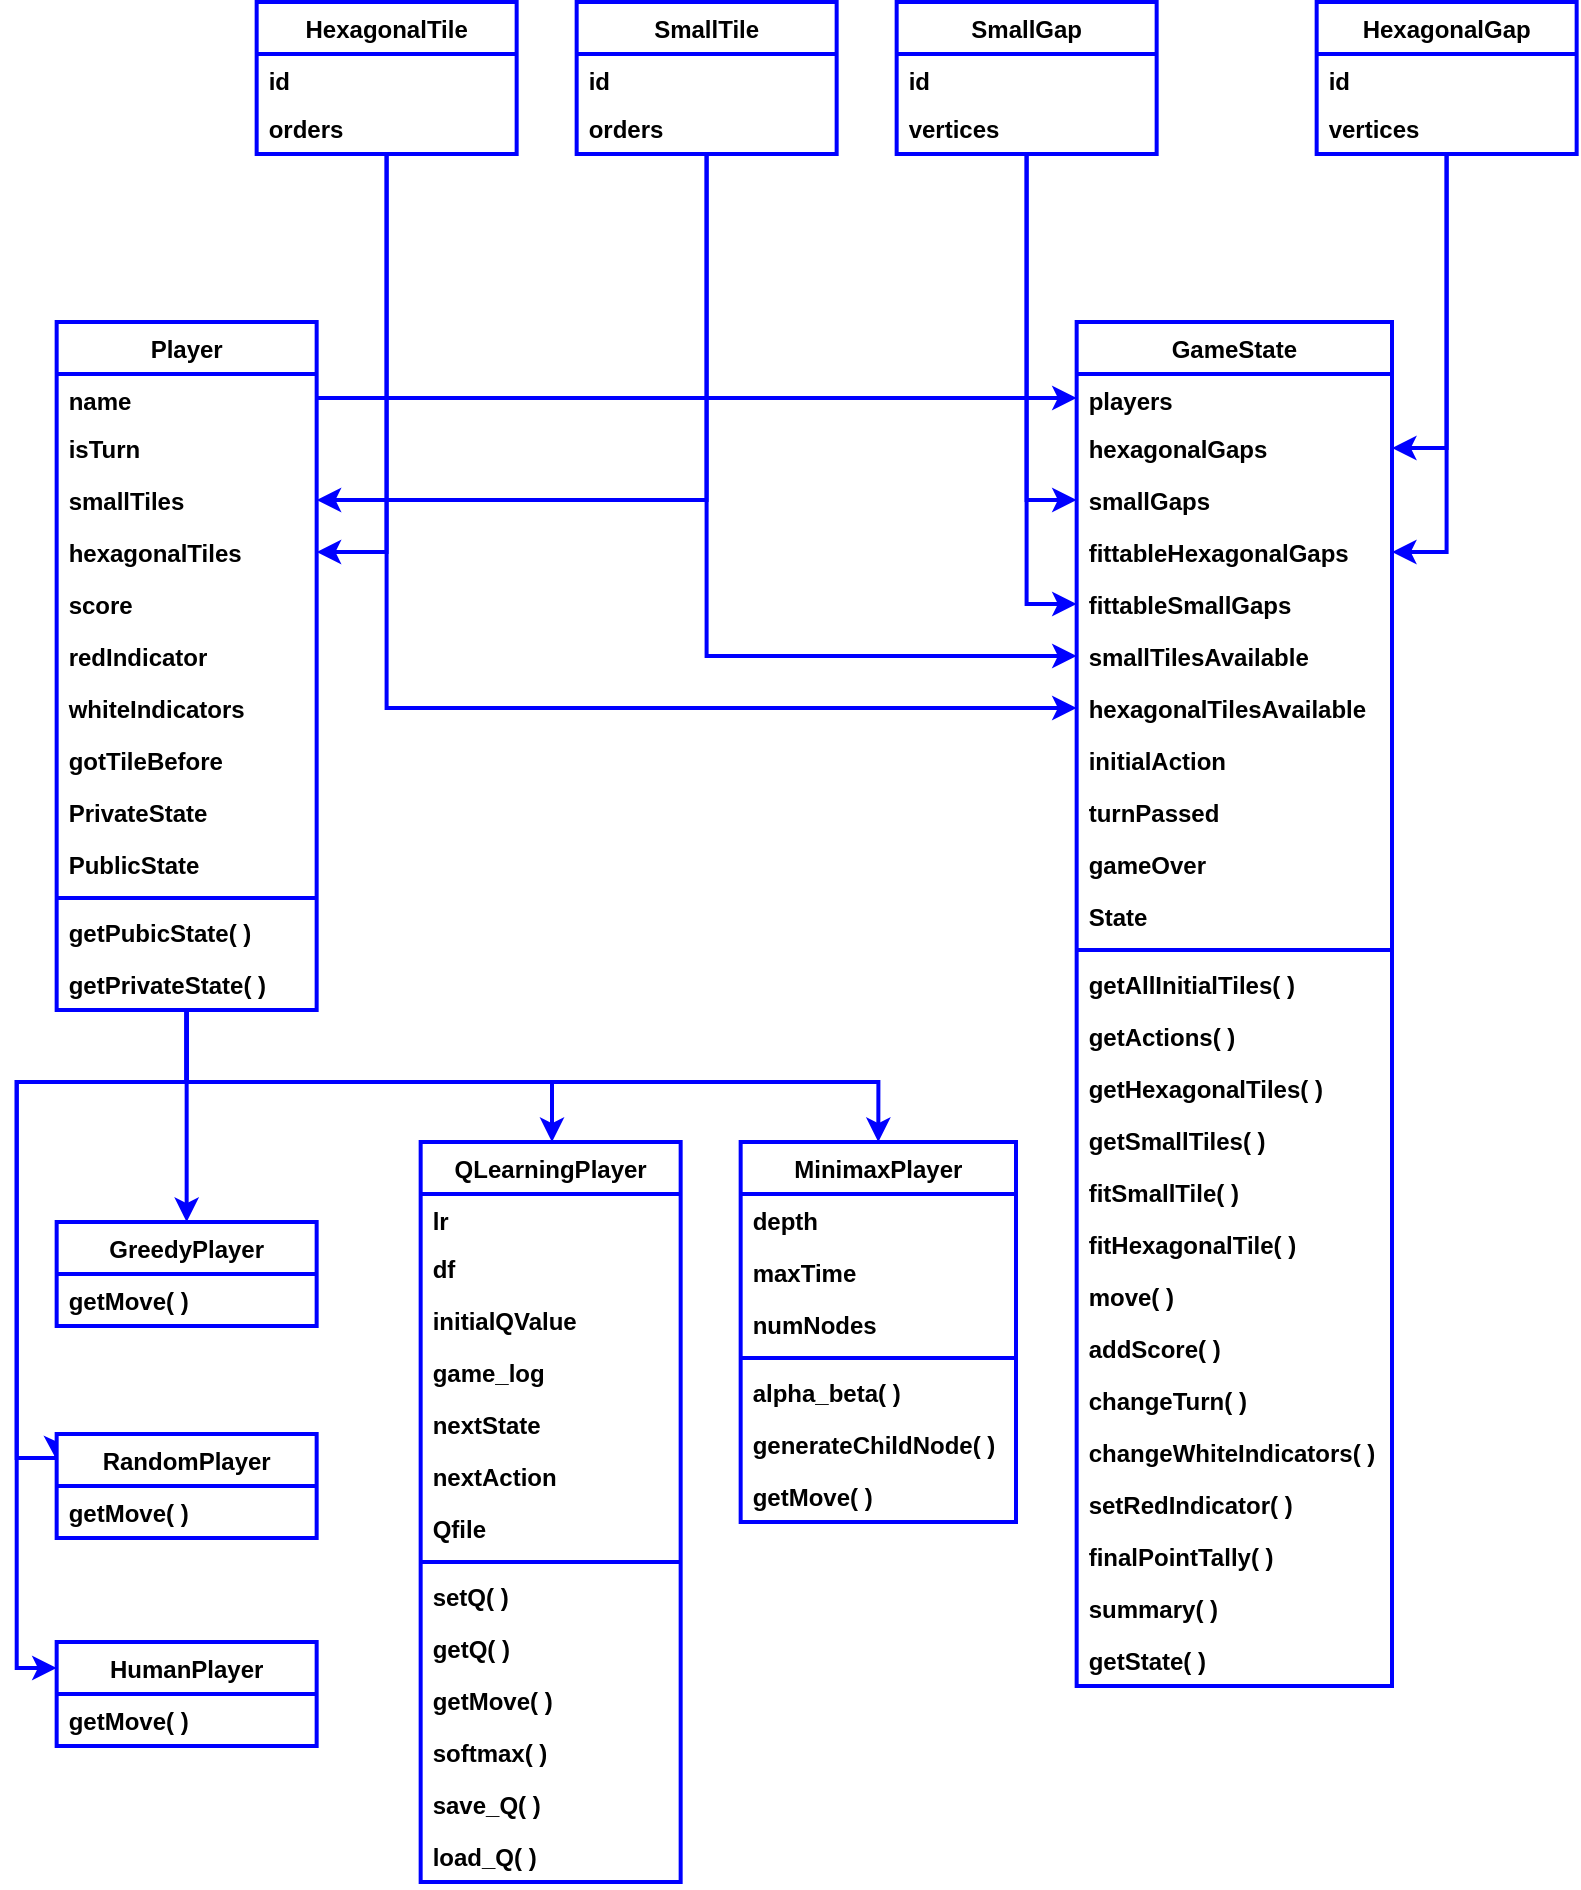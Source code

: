 <mxfile version="12.5.3" type="device"><diagram id="C5RBs43oDa-KdzZeNtuy" name="Page-1"><mxGraphModel dx="838" dy="480" grid="1" gridSize="10" guides="1" tooltips="1" connect="1" arrows="1" fold="1" page="1" pageScale="1" pageWidth="827" pageHeight="1169" math="0" shadow="0"><root><mxCell id="WIyWlLk6GJQsqaUBKTNV-0"/><mxCell id="WIyWlLk6GJQsqaUBKTNV-1" parent="WIyWlLk6GJQsqaUBKTNV-0"/><mxCell id="x1aR8nF2eBobRJkZeXB9-8" value="GameState" style="swimlane;fontStyle=1;align=center;verticalAlign=top;childLayout=stackLayout;horizontal=1;startSize=26;horizontalStack=0;resizeParent=1;resizeParentMax=0;resizeLast=0;collapsible=0;marginBottom=0;recursiveResize=1;strokeColor=#0000FF;strokeWidth=2;" parent="WIyWlLk6GJQsqaUBKTNV-1" vertex="1"><mxGeometry x="552.33" y="250" width="157.67" height="682" as="geometry"/></mxCell><mxCell id="x1aR8nF2eBobRJkZeXB9-11" value="players" style="text;strokeColor=none;fillColor=none;align=left;verticalAlign=top;spacingLeft=4;spacingRight=4;overflow=hidden;rotatable=0;points=[[0,0.5],[1,0.5]];portConstraint=eastwest;fontStyle=1" parent="x1aR8nF2eBobRJkZeXB9-8" vertex="1"><mxGeometry y="26" width="157.67" height="24" as="geometry"/></mxCell><mxCell id="x1aR8nF2eBobRJkZeXB9-13" value="hexagonalGaps" style="text;strokeColor=none;fillColor=none;align=left;verticalAlign=top;spacingLeft=4;spacingRight=4;overflow=hidden;rotatable=0;points=[[0,0.5],[1,0.5]];portConstraint=eastwest;fontStyle=1" parent="x1aR8nF2eBobRJkZeXB9-8" vertex="1"><mxGeometry y="50" width="157.67" height="26" as="geometry"/></mxCell><mxCell id="x1aR8nF2eBobRJkZeXB9-15" value="smallGaps" style="text;strokeColor=none;fillColor=none;align=left;verticalAlign=top;spacingLeft=4;spacingRight=4;overflow=hidden;rotatable=0;points=[[0,0.5],[1,0.5]];portConstraint=eastwest;fontStyle=1" parent="x1aR8nF2eBobRJkZeXB9-8" vertex="1"><mxGeometry y="76" width="157.67" height="26" as="geometry"/></mxCell><mxCell id="x1aR8nF2eBobRJkZeXB9-14" value="fittableHexagonalGaps" style="text;strokeColor=none;fillColor=none;align=left;verticalAlign=top;spacingLeft=4;spacingRight=4;overflow=hidden;rotatable=0;points=[[0,0.5],[1,0.5]];portConstraint=eastwest;imageAspect=1;fontStyle=1" parent="x1aR8nF2eBobRJkZeXB9-8" vertex="1"><mxGeometry y="102" width="157.67" height="26" as="geometry"/></mxCell><mxCell id="x1aR8nF2eBobRJkZeXB9-12" value="fittableSmallGaps" style="text;strokeColor=none;fillColor=none;align=left;verticalAlign=top;spacingLeft=4;spacingRight=4;overflow=hidden;rotatable=0;points=[[0,0.5],[1,0.5]];portConstraint=eastwest;fontStyle=1" parent="x1aR8nF2eBobRJkZeXB9-8" vertex="1"><mxGeometry y="128" width="157.67" height="26" as="geometry"/></mxCell><mxCell id="x1aR8nF2eBobRJkZeXB9-17" value="smallTilesAvailable" style="text;strokeColor=none;fillColor=none;align=left;verticalAlign=top;spacingLeft=4;spacingRight=4;overflow=hidden;rotatable=0;points=[[0,0.5],[1,0.5]];portConstraint=eastwest;fontStyle=1" parent="x1aR8nF2eBobRJkZeXB9-8" vertex="1"><mxGeometry y="154" width="157.67" height="26" as="geometry"/></mxCell><mxCell id="x1aR8nF2eBobRJkZeXB9-9" value="hexagonalTilesAvailable" style="text;strokeColor=none;fillColor=none;align=left;verticalAlign=top;spacingLeft=4;spacingRight=4;overflow=hidden;rotatable=0;points=[[0,0.5],[1,0.5]];portConstraint=eastwest;fontStyle=1" parent="x1aR8nF2eBobRJkZeXB9-8" vertex="1"><mxGeometry y="180" width="157.67" height="26" as="geometry"/></mxCell><mxCell id="x1aR8nF2eBobRJkZeXB9-16" value="initialAction" style="text;strokeColor=none;fillColor=none;align=left;verticalAlign=top;spacingLeft=4;spacingRight=4;overflow=hidden;rotatable=0;points=[[0,0.5],[1,0.5]];portConstraint=eastwest;fontStyle=1" parent="x1aR8nF2eBobRJkZeXB9-8" vertex="1"><mxGeometry y="206" width="157.67" height="26" as="geometry"/></mxCell><mxCell id="x1aR8nF2eBobRJkZeXB9-19" value="turnPassed" style="text;strokeColor=none;fillColor=none;align=left;verticalAlign=top;spacingLeft=4;spacingRight=4;overflow=hidden;rotatable=0;points=[[0,0.5],[1,0.5]];portConstraint=eastwest;fontStyle=1" parent="x1aR8nF2eBobRJkZeXB9-8" vertex="1"><mxGeometry y="232" width="157.67" height="26" as="geometry"/></mxCell><mxCell id="x1aR8nF2eBobRJkZeXB9-18" value="gameOver" style="text;strokeColor=none;fillColor=none;align=left;verticalAlign=top;spacingLeft=4;spacingRight=4;overflow=hidden;rotatable=0;points=[[0,0.5],[1,0.5]];portConstraint=eastwest;fontStyle=1" parent="x1aR8nF2eBobRJkZeXB9-8" vertex="1"><mxGeometry y="258" width="157.67" height="26" as="geometry"/></mxCell><mxCell id="x1aR8nF2eBobRJkZeXB9-60" value="State" style="text;strokeColor=none;fillColor=none;align=left;verticalAlign=top;spacingLeft=4;spacingRight=4;overflow=hidden;rotatable=0;points=[[0,0.5],[1,0.5]];portConstraint=eastwest;fontStyle=1" parent="x1aR8nF2eBobRJkZeXB9-8" vertex="1"><mxGeometry y="284" width="157.67" height="26" as="geometry"/></mxCell><mxCell id="x1aR8nF2eBobRJkZeXB9-10" value="" style="line;strokeWidth=2;fillColor=none;align=left;verticalAlign=middle;spacingTop=-1;spacingLeft=3;spacingRight=3;rotatable=0;labelPosition=right;points=[];portConstraint=eastwest;strokeColor=#0000FF;fontStyle=1" parent="x1aR8nF2eBobRJkZeXB9-8" vertex="1"><mxGeometry y="310" width="157.67" height="8" as="geometry"/></mxCell><mxCell id="x1aR8nF2eBobRJkZeXB9-20" value="getAllInitialTiles( )" style="text;strokeColor=none;fillColor=none;align=left;verticalAlign=top;spacingLeft=4;spacingRight=4;overflow=hidden;rotatable=0;points=[[0,0.5],[1,0.5]];portConstraint=eastwest;fontStyle=1" parent="x1aR8nF2eBobRJkZeXB9-8" vertex="1"><mxGeometry y="318" width="157.67" height="26" as="geometry"/></mxCell><mxCell id="x1aR8nF2eBobRJkZeXB9-21" value="getActions( )" style="text;strokeColor=none;fillColor=none;align=left;verticalAlign=top;spacingLeft=4;spacingRight=4;overflow=hidden;rotatable=0;points=[[0,0.5],[1,0.5]];portConstraint=eastwest;fontStyle=1" parent="x1aR8nF2eBobRJkZeXB9-8" vertex="1"><mxGeometry y="344" width="157.67" height="26" as="geometry"/></mxCell><mxCell id="x1aR8nF2eBobRJkZeXB9-61" value="getHexagonalTiles( )" style="text;strokeColor=none;fillColor=none;align=left;verticalAlign=top;spacingLeft=4;spacingRight=4;overflow=hidden;rotatable=0;points=[[0,0.5],[1,0.5]];portConstraint=eastwest;fontStyle=1" parent="x1aR8nF2eBobRJkZeXB9-8" vertex="1"><mxGeometry y="370" width="157.67" height="26" as="geometry"/></mxCell><mxCell id="x1aR8nF2eBobRJkZeXB9-62" value="getSmallTiles( )" style="text;strokeColor=none;fillColor=none;align=left;verticalAlign=top;spacingLeft=4;spacingRight=4;overflow=hidden;rotatable=0;points=[[0,0.5],[1,0.5]];portConstraint=eastwest;fontStyle=1" parent="x1aR8nF2eBobRJkZeXB9-8" vertex="1"><mxGeometry y="396" width="157.67" height="26" as="geometry"/></mxCell><mxCell id="x1aR8nF2eBobRJkZeXB9-63" value="fitSmallTile( )" style="text;strokeColor=none;fillColor=none;align=left;verticalAlign=top;spacingLeft=4;spacingRight=4;overflow=hidden;rotatable=0;points=[[0,0.5],[1,0.5]];portConstraint=eastwest;fontStyle=1" parent="x1aR8nF2eBobRJkZeXB9-8" vertex="1"><mxGeometry y="422" width="157.67" height="26" as="geometry"/></mxCell><mxCell id="x1aR8nF2eBobRJkZeXB9-64" value="fitHexagonalTile( )" style="text;strokeColor=none;fillColor=none;align=left;verticalAlign=top;spacingLeft=4;spacingRight=4;overflow=hidden;rotatable=0;points=[[0,0.5],[1,0.5]];portConstraint=eastwest;fontStyle=1" parent="x1aR8nF2eBobRJkZeXB9-8" vertex="1"><mxGeometry y="448" width="157.67" height="26" as="geometry"/></mxCell><mxCell id="x1aR8nF2eBobRJkZeXB9-65" value="move( )" style="text;strokeColor=none;fillColor=none;align=left;verticalAlign=top;spacingLeft=4;spacingRight=4;overflow=hidden;rotatable=0;points=[[0,0.5],[1,0.5]];portConstraint=eastwest;fontStyle=1" parent="x1aR8nF2eBobRJkZeXB9-8" vertex="1"><mxGeometry y="474" width="157.67" height="26" as="geometry"/></mxCell><mxCell id="x1aR8nF2eBobRJkZeXB9-66" value="addScore( )" style="text;strokeColor=none;fillColor=none;align=left;verticalAlign=top;spacingLeft=4;spacingRight=4;overflow=hidden;rotatable=0;points=[[0,0.5],[1,0.5]];portConstraint=eastwest;fontStyle=1" parent="x1aR8nF2eBobRJkZeXB9-8" vertex="1"><mxGeometry y="500" width="157.67" height="26" as="geometry"/></mxCell><mxCell id="x1aR8nF2eBobRJkZeXB9-70" value="changeTurn( )" style="text;strokeColor=none;fillColor=none;align=left;verticalAlign=top;spacingLeft=4;spacingRight=4;overflow=hidden;rotatable=0;points=[[0,0.5],[1,0.5]];portConstraint=eastwest;fontStyle=1" parent="x1aR8nF2eBobRJkZeXB9-8" vertex="1"><mxGeometry y="526" width="157.67" height="26" as="geometry"/></mxCell><mxCell id="x1aR8nF2eBobRJkZeXB9-67" value="changeWhiteIndicators( )" style="text;strokeColor=none;fillColor=none;align=left;verticalAlign=top;spacingLeft=4;spacingRight=4;overflow=hidden;rotatable=0;points=[[0,0.5],[1,0.5]];portConstraint=eastwest;fontStyle=1" parent="x1aR8nF2eBobRJkZeXB9-8" vertex="1"><mxGeometry y="552" width="157.67" height="26" as="geometry"/></mxCell><mxCell id="x1aR8nF2eBobRJkZeXB9-68" value="setRedIndicator( )" style="text;strokeColor=none;fillColor=none;align=left;verticalAlign=top;spacingLeft=4;spacingRight=4;overflow=hidden;rotatable=0;points=[[0,0.5],[1,0.5]];portConstraint=eastwest;fontStyle=1" parent="x1aR8nF2eBobRJkZeXB9-8" vertex="1"><mxGeometry y="578" width="157.67" height="26" as="geometry"/></mxCell><mxCell id="x1aR8nF2eBobRJkZeXB9-69" value="finalPointTally( )" style="text;strokeColor=none;fillColor=none;align=left;verticalAlign=top;spacingLeft=4;spacingRight=4;overflow=hidden;rotatable=0;points=[[0,0.5],[1,0.5]];portConstraint=eastwest;fontStyle=1" parent="x1aR8nF2eBobRJkZeXB9-8" vertex="1"><mxGeometry y="604" width="157.67" height="26" as="geometry"/></mxCell><mxCell id="x1aR8nF2eBobRJkZeXB9-71" value="summary( )" style="text;strokeColor=none;fillColor=none;align=left;verticalAlign=top;spacingLeft=4;spacingRight=4;overflow=hidden;rotatable=0;points=[[0,0.5],[1,0.5]];portConstraint=eastwest;fontStyle=1" parent="x1aR8nF2eBobRJkZeXB9-8" vertex="1"><mxGeometry y="630" width="157.67" height="26" as="geometry"/></mxCell><mxCell id="x1aR8nF2eBobRJkZeXB9-72" value="getState( )" style="text;strokeColor=none;fillColor=none;align=left;verticalAlign=top;spacingLeft=4;spacingRight=4;overflow=hidden;rotatable=0;points=[[0,0.5],[1,0.5]];portConstraint=eastwest;fontStyle=1" parent="x1aR8nF2eBobRJkZeXB9-8" vertex="1"><mxGeometry y="656" width="157.67" height="26" as="geometry"/></mxCell><mxCell id="x1aR8nF2eBobRJkZeXB9-113" style="edgeStyle=orthogonalEdgeStyle;rounded=0;orthogonalLoop=1;jettySize=auto;html=1;entryX=0;entryY=0.5;entryDx=0;entryDy=0;strokeColor=#0000FF;strokeWidth=2;" parent="WIyWlLk6GJQsqaUBKTNV-1" source="x1aR8nF2eBobRJkZeXB9-22" target="x1aR8nF2eBobRJkZeXB9-9" edge="1"><mxGeometry relative="1" as="geometry"/></mxCell><mxCell id="x1aR8nF2eBobRJkZeXB9-139" style="edgeStyle=orthogonalEdgeStyle;rounded=0;orthogonalLoop=1;jettySize=auto;html=1;entryX=1;entryY=0.5;entryDx=0;entryDy=0;strokeColor=#0000FF;strokeWidth=2;" parent="WIyWlLk6GJQsqaUBKTNV-1" source="x1aR8nF2eBobRJkZeXB9-22" target="x1aR8nF2eBobRJkZeXB9-50" edge="1"><mxGeometry relative="1" as="geometry"/></mxCell><mxCell id="x1aR8nF2eBobRJkZeXB9-22" value="HexagonalTile" style="swimlane;fontStyle=1;align=center;verticalAlign=top;childLayout=stackLayout;horizontal=1;startSize=26;horizontalStack=0;resizeParent=1;resizeParentMax=0;resizeLast=0;collapsible=0;marginBottom=0;recursiveResize=1;swimlaneFillColor=none;strokeColor=#0000FF;strokeWidth=2;" parent="WIyWlLk6GJQsqaUBKTNV-1" vertex="1"><mxGeometry x="142.33" y="90" width="130" height="76" as="geometry"/></mxCell><mxCell id="x1aR8nF2eBobRJkZeXB9-23" value="id" style="text;strokeColor=none;fillColor=none;align=left;verticalAlign=top;spacingLeft=4;spacingRight=4;overflow=hidden;rotatable=0;points=[[0,0.5],[1,0.5]];portConstraint=eastwest;fontStyle=1" parent="x1aR8nF2eBobRJkZeXB9-22" vertex="1"><mxGeometry y="26" width="130" height="24" as="geometry"/></mxCell><mxCell id="x1aR8nF2eBobRJkZeXB9-24" value="orders" style="text;strokeColor=none;fillColor=none;align=left;verticalAlign=top;spacingLeft=4;spacingRight=4;overflow=hidden;rotatable=0;points=[[0,0.5],[1,0.5]];portConstraint=eastwest;fontStyle=1" parent="x1aR8nF2eBobRJkZeXB9-22" vertex="1"><mxGeometry y="50" width="130" height="26" as="geometry"/></mxCell><mxCell id="x1aR8nF2eBobRJkZeXB9-120" style="edgeStyle=orthogonalEdgeStyle;rounded=0;orthogonalLoop=1;jettySize=auto;html=1;strokeWidth=2;strokeColor=#0000FF;" parent="WIyWlLk6GJQsqaUBKTNV-1" source="x1aR8nF2eBobRJkZeXB9-37" target="x1aR8nF2eBobRJkZeXB9-14" edge="1"><mxGeometry relative="1" as="geometry"/></mxCell><mxCell id="x1aR8nF2eBobRJkZeXB9-138" style="edgeStyle=orthogonalEdgeStyle;rounded=0;orthogonalLoop=1;jettySize=auto;html=1;strokeWidth=2;strokeColor=#0000FF;" parent="WIyWlLk6GJQsqaUBKTNV-1" source="x1aR8nF2eBobRJkZeXB9-37" target="x1aR8nF2eBobRJkZeXB9-13" edge="1"><mxGeometry relative="1" as="geometry"/></mxCell><mxCell id="x1aR8nF2eBobRJkZeXB9-37" value="HexagonalGap" style="swimlane;fontStyle=1;align=center;verticalAlign=top;childLayout=stackLayout;horizontal=1;startSize=26;horizontalStack=0;resizeParent=1;resizeParentMax=0;resizeLast=0;collapsible=0;marginBottom=0;recursiveResize=1;strokeWidth=2;strokeColor=#0000FF;" parent="WIyWlLk6GJQsqaUBKTNV-1" vertex="1"><mxGeometry x="672.33" y="90" width="130" height="76" as="geometry"/></mxCell><mxCell id="x1aR8nF2eBobRJkZeXB9-38" value="id" style="text;strokeColor=none;fillColor=none;align=left;verticalAlign=top;spacingLeft=4;spacingRight=4;overflow=hidden;rotatable=0;points=[[0,0.5],[1,0.5]];portConstraint=eastwest;fontStyle=1" parent="x1aR8nF2eBobRJkZeXB9-37" vertex="1"><mxGeometry y="26" width="130" height="24" as="geometry"/></mxCell><mxCell id="x1aR8nF2eBobRJkZeXB9-39" value="vertices" style="text;strokeColor=none;fillColor=none;align=left;verticalAlign=top;spacingLeft=4;spacingRight=4;overflow=hidden;rotatable=0;points=[[0,0.5],[1,0.5]];portConstraint=eastwest;fontStyle=1" parent="x1aR8nF2eBobRJkZeXB9-37" vertex="1"><mxGeometry y="50" width="130" height="26" as="geometry"/></mxCell><mxCell id="x1aR8nF2eBobRJkZeXB9-129" style="edgeStyle=orthogonalEdgeStyle;rounded=0;orthogonalLoop=1;jettySize=auto;html=1;entryX=0;entryY=0.5;entryDx=0;entryDy=0;strokeWidth=2;strokeColor=#0000FF;" parent="WIyWlLk6GJQsqaUBKTNV-1" source="x1aR8nF2eBobRJkZeXB9-40" target="x1aR8nF2eBobRJkZeXB9-15" edge="1"><mxGeometry relative="1" as="geometry"/></mxCell><mxCell id="x1aR8nF2eBobRJkZeXB9-131" style="edgeStyle=orthogonalEdgeStyle;rounded=0;orthogonalLoop=1;jettySize=auto;html=1;entryX=0;entryY=0.5;entryDx=0;entryDy=0;strokeWidth=2;strokeColor=#0000FF;" parent="WIyWlLk6GJQsqaUBKTNV-1" source="x1aR8nF2eBobRJkZeXB9-40" target="x1aR8nF2eBobRJkZeXB9-12" edge="1"><mxGeometry relative="1" as="geometry"/></mxCell><mxCell id="x1aR8nF2eBobRJkZeXB9-40" value="SmallGap" style="swimlane;fontStyle=1;align=center;verticalAlign=top;childLayout=stackLayout;horizontal=1;startSize=26;horizontalStack=0;resizeParent=1;resizeParentMax=0;resizeLast=0;collapsible=0;marginBottom=0;recursiveResize=1;strokeColor=#0000FF;strokeWidth=2;" parent="WIyWlLk6GJQsqaUBKTNV-1" vertex="1"><mxGeometry x="462.33" y="90" width="130" height="76" as="geometry"/></mxCell><mxCell id="x1aR8nF2eBobRJkZeXB9-41" value="id" style="text;strokeColor=none;fillColor=none;align=left;verticalAlign=top;spacingLeft=4;spacingRight=4;overflow=hidden;rotatable=0;points=[[0,0.5],[1,0.5]];portConstraint=eastwest;spacing=2;fontStyle=1" parent="x1aR8nF2eBobRJkZeXB9-40" vertex="1"><mxGeometry y="26" width="130" height="24" as="geometry"/></mxCell><mxCell id="x1aR8nF2eBobRJkZeXB9-42" value="vertices" style="text;strokeColor=none;fillColor=none;align=left;verticalAlign=top;spacingLeft=4;spacingRight=4;overflow=hidden;rotatable=0;points=[[0,0.5],[1,0.5]];portConstraint=eastwest;spacing=2;fontStyle=1" parent="x1aR8nF2eBobRJkZeXB9-40" vertex="1"><mxGeometry y="50" width="130" height="26" as="geometry"/></mxCell><mxCell id="x1aR8nF2eBobRJkZeXB9-110" style="edgeStyle=orthogonalEdgeStyle;rounded=0;orthogonalLoop=1;jettySize=auto;html=1;entryX=1;entryY=0.5;entryDx=0;entryDy=0;strokeColor=#0000FF;strokeWidth=2;" parent="WIyWlLk6GJQsqaUBKTNV-1" source="x1aR8nF2eBobRJkZeXB9-43" target="x1aR8nF2eBobRJkZeXB9-49" edge="1"><mxGeometry relative="1" as="geometry"/></mxCell><mxCell id="x1aR8nF2eBobRJkZeXB9-135" style="edgeStyle=orthogonalEdgeStyle;rounded=0;orthogonalLoop=1;jettySize=auto;html=1;entryX=0;entryY=0.5;entryDx=0;entryDy=0;strokeColor=#0000FF;strokeWidth=2;" parent="WIyWlLk6GJQsqaUBKTNV-1" source="x1aR8nF2eBobRJkZeXB9-43" target="x1aR8nF2eBobRJkZeXB9-17" edge="1"><mxGeometry relative="1" as="geometry"/></mxCell><mxCell id="x1aR8nF2eBobRJkZeXB9-43" value="SmallTile" style="swimlane;fontStyle=1;align=center;verticalAlign=top;childLayout=stackLayout;horizontal=1;startSize=26;horizontalStack=0;resizeParent=1;resizeParentMax=0;resizeLast=0;collapsible=0;marginBottom=0;recursiveResize=1;strokeColor=#0000FF;strokeWidth=2;" parent="WIyWlLk6GJQsqaUBKTNV-1" vertex="1"><mxGeometry x="302.33" y="90" width="130" height="76" as="geometry"/></mxCell><mxCell id="x1aR8nF2eBobRJkZeXB9-44" value="id" style="text;strokeColor=none;fillColor=none;align=left;verticalAlign=top;spacingLeft=4;spacingRight=4;overflow=hidden;rotatable=0;points=[[0,0.5],[1,0.5]];portConstraint=eastwest;fontStyle=1" parent="x1aR8nF2eBobRJkZeXB9-43" vertex="1"><mxGeometry y="26" width="130" height="24" as="geometry"/></mxCell><mxCell id="x1aR8nF2eBobRJkZeXB9-45" value="orders" style="text;strokeColor=none;fillColor=none;align=left;verticalAlign=top;spacingLeft=4;spacingRight=4;overflow=hidden;rotatable=0;points=[[0,0.5],[1,0.5]];portConstraint=eastwest;fontStyle=1" parent="x1aR8nF2eBobRJkZeXB9-43" vertex="1"><mxGeometry y="50" width="130" height="26" as="geometry"/></mxCell><mxCell id="x1aR8nF2eBobRJkZeXB9-140" style="edgeStyle=orthogonalEdgeStyle;rounded=0;orthogonalLoop=1;jettySize=auto;html=1;entryX=0.5;entryY=0;entryDx=0;entryDy=0;strokeColor=#0000FF;strokeWidth=2;" parent="WIyWlLk6GJQsqaUBKTNV-1" source="x1aR8nF2eBobRJkZeXB9-46" target="x1aR8nF2eBobRJkZeXB9-76" edge="1"><mxGeometry relative="1" as="geometry"/></mxCell><mxCell id="x1aR8nF2eBobRJkZeXB9-141" style="edgeStyle=orthogonalEdgeStyle;rounded=0;orthogonalLoop=1;jettySize=auto;html=1;strokeColor=#0000FF;strokeWidth=2;" parent="WIyWlLk6GJQsqaUBKTNV-1" source="x1aR8nF2eBobRJkZeXB9-46" target="x1aR8nF2eBobRJkZeXB9-78" edge="1"><mxGeometry relative="1" as="geometry"><Array as="points"><mxPoint x="107" y="630"/><mxPoint x="290" y="630"/></Array></mxGeometry></mxCell><mxCell id="x1aR8nF2eBobRJkZeXB9-142" style="edgeStyle=orthogonalEdgeStyle;rounded=0;orthogonalLoop=1;jettySize=auto;html=1;entryX=0.5;entryY=0;entryDx=0;entryDy=0;strokeColor=#0000FF;strokeWidth=2;" parent="WIyWlLk6GJQsqaUBKTNV-1" source="x1aR8nF2eBobRJkZeXB9-46" target="x1aR8nF2eBobRJkZeXB9-95" edge="1"><mxGeometry relative="1" as="geometry"><Array as="points"><mxPoint x="107" y="630"/><mxPoint x="453" y="630"/></Array></mxGeometry></mxCell><mxCell id="x1aR8nF2eBobRJkZeXB9-146" style="edgeStyle=orthogonalEdgeStyle;rounded=0;orthogonalLoop=1;jettySize=auto;html=1;entryX=0;entryY=0.25;entryDx=0;entryDy=0;strokeColor=#0000FF;strokeWidth=2;" parent="WIyWlLk6GJQsqaUBKTNV-1" source="x1aR8nF2eBobRJkZeXB9-46" target="x1aR8nF2eBobRJkZeXB9-93" edge="1"><mxGeometry relative="1" as="geometry"><Array as="points"><mxPoint x="107.33" y="630"/><mxPoint x="22.33" y="630"/><mxPoint x="22.33" y="923"/></Array></mxGeometry></mxCell><mxCell id="x1aR8nF2eBobRJkZeXB9-147" style="edgeStyle=orthogonalEdgeStyle;rounded=0;orthogonalLoop=1;jettySize=auto;html=1;entryX=0;entryY=0.25;entryDx=0;entryDy=0;strokeColor=#0000FF;strokeWidth=2;" parent="WIyWlLk6GJQsqaUBKTNV-1" source="x1aR8nF2eBobRJkZeXB9-46" target="x1aR8nF2eBobRJkZeXB9-73" edge="1"><mxGeometry relative="1" as="geometry"><Array as="points"><mxPoint x="107.33" y="630"/><mxPoint x="22.33" y="630"/><mxPoint x="22.33" y="818"/></Array></mxGeometry></mxCell><mxCell id="x1aR8nF2eBobRJkZeXB9-46" value="Player" style="swimlane;fontStyle=1;align=center;verticalAlign=top;childLayout=stackLayout;horizontal=1;startSize=26;horizontalStack=0;resizeParent=1;resizeParentMax=0;resizeLast=0;collapsible=0;marginBottom=0;recursiveResize=1;strokeColor=#0000FF;strokeWidth=2;" parent="WIyWlLk6GJQsqaUBKTNV-1" vertex="1"><mxGeometry x="42.33" y="250" width="130" height="344" as="geometry"/></mxCell><mxCell id="x1aR8nF2eBobRJkZeXB9-47" value="name" style="text;strokeColor=none;fillColor=none;align=left;verticalAlign=top;spacingLeft=4;spacingRight=4;overflow=hidden;rotatable=0;points=[[0,0.5],[1,0.5]];portConstraint=eastwest;fontStyle=1" parent="x1aR8nF2eBobRJkZeXB9-46" vertex="1"><mxGeometry y="26" width="130" height="24" as="geometry"/></mxCell><mxCell id="x1aR8nF2eBobRJkZeXB9-48" value="isTurn" style="text;strokeColor=none;fillColor=none;align=left;verticalAlign=top;spacingLeft=4;spacingRight=4;overflow=hidden;rotatable=0;points=[[0,0.5],[1,0.5]];portConstraint=eastwest;fontStyle=1" parent="x1aR8nF2eBobRJkZeXB9-46" vertex="1"><mxGeometry y="50" width="130" height="26" as="geometry"/></mxCell><mxCell id="x1aR8nF2eBobRJkZeXB9-49" value="smallTiles" style="text;strokeColor=none;fillColor=none;align=left;verticalAlign=top;spacingLeft=4;spacingRight=4;overflow=hidden;rotatable=0;points=[[0,0.5],[1,0.5]];portConstraint=eastwest;fontStyle=1" parent="x1aR8nF2eBobRJkZeXB9-46" vertex="1"><mxGeometry y="76" width="130" height="26" as="geometry"/></mxCell><mxCell id="x1aR8nF2eBobRJkZeXB9-50" value="hexagonalTiles" style="text;strokeColor=none;fillColor=none;align=left;verticalAlign=top;spacingLeft=4;spacingRight=4;overflow=hidden;rotatable=0;points=[[0,0.5],[1,0.5]];portConstraint=eastwest;imageAspect=1;fontStyle=1" parent="x1aR8nF2eBobRJkZeXB9-46" vertex="1"><mxGeometry y="102" width="130" height="26" as="geometry"/></mxCell><mxCell id="x1aR8nF2eBobRJkZeXB9-51" value="score" style="text;strokeColor=none;fillColor=none;align=left;verticalAlign=top;spacingLeft=4;spacingRight=4;overflow=hidden;rotatable=0;points=[[0,0.5],[1,0.5]];portConstraint=eastwest;fontStyle=1" parent="x1aR8nF2eBobRJkZeXB9-46" vertex="1"><mxGeometry y="128" width="130" height="26" as="geometry"/></mxCell><mxCell id="x1aR8nF2eBobRJkZeXB9-52" value="redIndicator" style="text;strokeColor=none;fillColor=none;align=left;verticalAlign=top;spacingLeft=4;spacingRight=4;overflow=hidden;rotatable=0;points=[[0,0.5],[1,0.5]];portConstraint=eastwest;fontStyle=1" parent="x1aR8nF2eBobRJkZeXB9-46" vertex="1"><mxGeometry y="154" width="130" height="26" as="geometry"/></mxCell><mxCell id="x1aR8nF2eBobRJkZeXB9-53" value="whiteIndicators" style="text;strokeColor=none;fillColor=none;align=left;verticalAlign=top;spacingLeft=4;spacingRight=4;overflow=hidden;rotatable=0;points=[[0,0.5],[1,0.5]];portConstraint=eastwest;fontStyle=1" parent="x1aR8nF2eBobRJkZeXB9-46" vertex="1"><mxGeometry y="180" width="130" height="26" as="geometry"/></mxCell><mxCell id="x1aR8nF2eBobRJkZeXB9-54" value="gotTileBefore" style="text;strokeColor=none;fillColor=none;align=left;verticalAlign=top;spacingLeft=4;spacingRight=4;overflow=hidden;rotatable=0;points=[[0,0.5],[1,0.5]];portConstraint=eastwest;fontStyle=1" parent="x1aR8nF2eBobRJkZeXB9-46" vertex="1"><mxGeometry y="206" width="130" height="26" as="geometry"/></mxCell><mxCell id="x1aR8nF2eBobRJkZeXB9-55" value="PrivateState" style="text;strokeColor=none;fillColor=none;align=left;verticalAlign=top;spacingLeft=4;spacingRight=4;overflow=hidden;rotatable=0;points=[[0,0.5],[1,0.5]];portConstraint=eastwest;fontStyle=1" parent="x1aR8nF2eBobRJkZeXB9-46" vertex="1"><mxGeometry y="232" width="130" height="26" as="geometry"/></mxCell><mxCell id="x1aR8nF2eBobRJkZeXB9-56" value="PublicState" style="text;strokeColor=none;fillColor=none;align=left;verticalAlign=top;spacingLeft=4;spacingRight=4;overflow=hidden;rotatable=0;points=[[0,0.5],[1,0.5]];portConstraint=eastwest;fontStyle=1" parent="x1aR8nF2eBobRJkZeXB9-46" vertex="1"><mxGeometry y="258" width="130" height="26" as="geometry"/></mxCell><mxCell id="x1aR8nF2eBobRJkZeXB9-57" value="" style="line;strokeWidth=2;fillColor=none;align=left;verticalAlign=middle;spacingTop=-1;spacingLeft=3;spacingRight=3;rotatable=0;labelPosition=right;points=[];portConstraint=eastwest;strokeColor=#0000FF;fontStyle=1" parent="x1aR8nF2eBobRJkZeXB9-46" vertex="1"><mxGeometry y="284" width="130" height="8" as="geometry"/></mxCell><mxCell id="x1aR8nF2eBobRJkZeXB9-58" value="getPubicState( )" style="text;strokeColor=none;fillColor=none;align=left;verticalAlign=top;spacingLeft=4;spacingRight=4;overflow=hidden;rotatable=0;points=[[0,0.5],[1,0.5]];portConstraint=eastwest;fontStyle=1" parent="x1aR8nF2eBobRJkZeXB9-46" vertex="1"><mxGeometry y="292" width="130" height="26" as="geometry"/></mxCell><mxCell id="x1aR8nF2eBobRJkZeXB9-59" value="getPrivateState( )" style="text;strokeColor=none;fillColor=none;align=left;verticalAlign=top;spacingLeft=4;spacingRight=4;overflow=hidden;rotatable=0;points=[[0,0.5],[1,0.5]];portConstraint=eastwest;fontStyle=1" parent="x1aR8nF2eBobRJkZeXB9-46" vertex="1"><mxGeometry y="318" width="130" height="26" as="geometry"/></mxCell><mxCell id="x1aR8nF2eBobRJkZeXB9-73" value="RandomPlayer" style="swimlane;fontStyle=1;align=center;verticalAlign=top;childLayout=stackLayout;horizontal=1;startSize=26;horizontalStack=0;resizeParent=1;resizeParentMax=0;resizeLast=0;collapsible=0;marginBottom=0;recursiveResize=1;strokeColor=#0000FF;strokeWidth=2;" parent="WIyWlLk6GJQsqaUBKTNV-1" vertex="1"><mxGeometry x="42.33" y="806" width="130" height="52" as="geometry"/></mxCell><mxCell id="x1aR8nF2eBobRJkZeXB9-75" value="getMove( )" style="text;strokeColor=none;fillColor=none;align=left;verticalAlign=top;spacingLeft=4;spacingRight=4;overflow=hidden;rotatable=0;points=[[0,0.5],[1,0.5]];portConstraint=eastwest;fontStyle=1" parent="x1aR8nF2eBobRJkZeXB9-73" vertex="1"><mxGeometry y="26" width="130" height="26" as="geometry"/></mxCell><mxCell id="x1aR8nF2eBobRJkZeXB9-76" value="GreedyPlayer" style="swimlane;fontStyle=1;align=center;verticalAlign=top;childLayout=stackLayout;horizontal=1;startSize=26;horizontalStack=0;resizeParent=1;resizeParentMax=0;resizeLast=0;collapsible=0;marginBottom=0;recursiveResize=1;strokeColor=#0000FF;strokeWidth=2;" parent="WIyWlLk6GJQsqaUBKTNV-1" vertex="1"><mxGeometry x="42.33" y="700" width="130" height="52" as="geometry"/></mxCell><mxCell id="x1aR8nF2eBobRJkZeXB9-77" value="getMove( )" style="text;strokeColor=none;fillColor=none;align=left;verticalAlign=top;spacingLeft=4;spacingRight=4;overflow=hidden;rotatable=0;points=[[0,0.5],[1,0.5]];portConstraint=eastwest;fontStyle=1" parent="x1aR8nF2eBobRJkZeXB9-76" vertex="1"><mxGeometry y="26" width="130" height="26" as="geometry"/></mxCell><mxCell id="x1aR8nF2eBobRJkZeXB9-78" value="QLearningPlayer" style="swimlane;fontStyle=1;align=center;verticalAlign=top;childLayout=stackLayout;horizontal=1;startSize=26;horizontalStack=0;resizeParent=1;resizeParentMax=0;resizeLast=0;collapsible=0;marginBottom=0;recursiveResize=1;strokeColor=#0000FF;strokeWidth=2;" parent="WIyWlLk6GJQsqaUBKTNV-1" vertex="1"><mxGeometry x="224.33" y="660" width="130" height="370" as="geometry"/></mxCell><mxCell id="x1aR8nF2eBobRJkZeXB9-79" value="lr" style="text;strokeColor=none;fillColor=none;align=left;verticalAlign=top;spacingLeft=4;spacingRight=4;overflow=hidden;rotatable=0;points=[[0,0.5],[1,0.5]];portConstraint=eastwest;fontStyle=1" parent="x1aR8nF2eBobRJkZeXB9-78" vertex="1"><mxGeometry y="26" width="130" height="24" as="geometry"/></mxCell><mxCell id="x1aR8nF2eBobRJkZeXB9-80" value="df" style="text;strokeColor=none;fillColor=none;align=left;verticalAlign=top;spacingLeft=4;spacingRight=4;overflow=hidden;rotatable=0;points=[[0,0.5],[1,0.5]];portConstraint=eastwest;fontStyle=1" parent="x1aR8nF2eBobRJkZeXB9-78" vertex="1"><mxGeometry y="50" width="130" height="26" as="geometry"/></mxCell><mxCell id="A9dk7J2WI5f8NAbZrZKo-0" value="initialQValue" style="text;strokeColor=none;fillColor=none;align=left;verticalAlign=top;spacingLeft=4;spacingRight=4;overflow=hidden;rotatable=0;points=[[0,0.5],[1,0.5]];portConstraint=eastwest;fontStyle=1" parent="x1aR8nF2eBobRJkZeXB9-78" vertex="1"><mxGeometry y="76" width="130" height="26" as="geometry"/></mxCell><mxCell id="x1aR8nF2eBobRJkZeXB9-81" value="game_log" style="text;strokeColor=none;fillColor=none;align=left;verticalAlign=top;spacingLeft=4;spacingRight=4;overflow=hidden;rotatable=0;points=[[0,0.5],[1,0.5]];portConstraint=eastwest;fontStyle=1" parent="x1aR8nF2eBobRJkZeXB9-78" vertex="1"><mxGeometry y="102" width="130" height="26" as="geometry"/></mxCell><mxCell id="x1aR8nF2eBobRJkZeXB9-82" value="nextState" style="text;strokeColor=none;fillColor=none;align=left;verticalAlign=top;spacingLeft=4;spacingRight=4;overflow=hidden;rotatable=0;points=[[0,0.5],[1,0.5]];portConstraint=eastwest;imageAspect=1;fontStyle=1" parent="x1aR8nF2eBobRJkZeXB9-78" vertex="1"><mxGeometry y="128" width="130" height="26" as="geometry"/></mxCell><mxCell id="x1aR8nF2eBobRJkZeXB9-83" value="nextAction" style="text;strokeColor=none;fillColor=none;align=left;verticalAlign=top;spacingLeft=4;spacingRight=4;overflow=hidden;rotatable=0;points=[[0,0.5],[1,0.5]];portConstraint=eastwest;fontStyle=1" parent="x1aR8nF2eBobRJkZeXB9-78" vertex="1"><mxGeometry y="154" width="130" height="26" as="geometry"/></mxCell><mxCell id="x1aR8nF2eBobRJkZeXB9-84" value="Qfile" style="text;strokeColor=none;fillColor=none;align=left;verticalAlign=top;spacingLeft=4;spacingRight=4;overflow=hidden;rotatable=0;points=[[0,0.5],[1,0.5]];portConstraint=eastwest;fontStyle=1" parent="x1aR8nF2eBobRJkZeXB9-78" vertex="1"><mxGeometry y="180" width="130" height="26" as="geometry"/></mxCell><mxCell id="x1aR8nF2eBobRJkZeXB9-89" value="" style="line;strokeWidth=2;fillColor=none;align=left;verticalAlign=middle;spacingTop=-1;spacingLeft=3;spacingRight=3;rotatable=0;labelPosition=right;points=[];portConstraint=eastwest;strokeColor=#0000FF;fontStyle=1" parent="x1aR8nF2eBobRJkZeXB9-78" vertex="1"><mxGeometry y="206" width="130" height="8" as="geometry"/></mxCell><mxCell id="x1aR8nF2eBobRJkZeXB9-90" value="setQ( )" style="text;strokeColor=none;fillColor=none;align=left;verticalAlign=top;spacingLeft=4;spacingRight=4;overflow=hidden;rotatable=0;points=[[0,0.5],[1,0.5]];portConstraint=eastwest;fontStyle=1" parent="x1aR8nF2eBobRJkZeXB9-78" vertex="1"><mxGeometry y="214" width="130" height="26" as="geometry"/></mxCell><mxCell id="x1aR8nF2eBobRJkZeXB9-87" value="getQ( )" style="text;strokeColor=none;fillColor=none;align=left;verticalAlign=top;spacingLeft=4;spacingRight=4;overflow=hidden;rotatable=0;points=[[0,0.5],[1,0.5]];portConstraint=eastwest;fontStyle=1" parent="x1aR8nF2eBobRJkZeXB9-78" vertex="1"><mxGeometry y="240" width="130" height="26" as="geometry"/></mxCell><mxCell id="x1aR8nF2eBobRJkZeXB9-88" value="getMove( )" style="text;strokeColor=none;fillColor=none;align=left;verticalAlign=top;spacingLeft=4;spacingRight=4;overflow=hidden;rotatable=0;points=[[0,0.5],[1,0.5]];portConstraint=eastwest;fontStyle=1" parent="x1aR8nF2eBobRJkZeXB9-78" vertex="1"><mxGeometry y="266" width="130" height="26" as="geometry"/></mxCell><mxCell id="x1aR8nF2eBobRJkZeXB9-86" value="softmax( )" style="text;strokeColor=none;fillColor=none;align=left;verticalAlign=top;spacingLeft=4;spacingRight=4;overflow=hidden;rotatable=0;points=[[0,0.5],[1,0.5]];portConstraint=eastwest;fontStyle=1" parent="x1aR8nF2eBobRJkZeXB9-78" vertex="1"><mxGeometry y="292" width="130" height="26" as="geometry"/></mxCell><mxCell id="x1aR8nF2eBobRJkZeXB9-91" value="save_Q( )" style="text;strokeColor=none;fillColor=none;align=left;verticalAlign=top;spacingLeft=4;spacingRight=4;overflow=hidden;rotatable=0;points=[[0,0.5],[1,0.5]];portConstraint=eastwest;fontStyle=1" parent="x1aR8nF2eBobRJkZeXB9-78" vertex="1"><mxGeometry y="318" width="130" height="26" as="geometry"/></mxCell><mxCell id="x1aR8nF2eBobRJkZeXB9-92" value="load_Q( )" style="text;strokeColor=none;fillColor=none;align=left;verticalAlign=top;spacingLeft=4;spacingRight=4;overflow=hidden;rotatable=0;points=[[0,0.5],[1,0.5]];portConstraint=eastwest;fontStyle=1" parent="x1aR8nF2eBobRJkZeXB9-78" vertex="1"><mxGeometry y="344" width="130" height="26" as="geometry"/></mxCell><mxCell id="x1aR8nF2eBobRJkZeXB9-93" value="HumanPlayer" style="swimlane;fontStyle=1;align=center;verticalAlign=top;childLayout=stackLayout;horizontal=1;startSize=26;horizontalStack=0;resizeParent=1;resizeParentMax=0;resizeLast=0;collapsible=0;marginBottom=0;recursiveResize=1;strokeColor=#0000FF;strokeWidth=2;" parent="WIyWlLk6GJQsqaUBKTNV-1" vertex="1"><mxGeometry x="42.33" y="910" width="130" height="52" as="geometry"/></mxCell><mxCell id="x1aR8nF2eBobRJkZeXB9-94" value="getMove( )" style="text;strokeColor=none;fillColor=none;align=left;verticalAlign=top;spacingLeft=4;spacingRight=4;overflow=hidden;rotatable=0;points=[[0,0.5],[1,0.5]];portConstraint=eastwest;fontStyle=1" parent="x1aR8nF2eBobRJkZeXB9-93" vertex="1"><mxGeometry y="26" width="130" height="26" as="geometry"/></mxCell><mxCell id="x1aR8nF2eBobRJkZeXB9-95" value="MinimaxPlayer" style="swimlane;fontStyle=1;align=center;verticalAlign=top;childLayout=stackLayout;horizontal=1;startSize=26;horizontalStack=0;resizeParent=1;resizeParentMax=0;resizeLast=0;collapsible=0;marginBottom=0;recursiveResize=1;strokeColor=#0000FF;strokeWidth=2;" parent="WIyWlLk6GJQsqaUBKTNV-1" vertex="1"><mxGeometry x="384.33" y="660" width="137.67" height="190" as="geometry"/></mxCell><mxCell id="KEaEEnNrHd-gCRDESePo-0" value="depth" style="text;strokeColor=none;fillColor=none;align=left;verticalAlign=top;spacingLeft=4;spacingRight=4;overflow=hidden;rotatable=0;points=[[0,0.5],[1,0.5]];portConstraint=eastwest;fontStyle=1" parent="x1aR8nF2eBobRJkZeXB9-95" vertex="1"><mxGeometry y="26" width="137.67" height="26" as="geometry"/></mxCell><mxCell id="x1aR8nF2eBobRJkZeXB9-101" value="maxTime" style="text;strokeColor=none;fillColor=none;align=left;verticalAlign=top;spacingLeft=4;spacingRight=4;overflow=hidden;rotatable=0;points=[[0,0.5],[1,0.5]];portConstraint=eastwest;fontStyle=1" parent="x1aR8nF2eBobRJkZeXB9-95" vertex="1"><mxGeometry y="52" width="137.67" height="26" as="geometry"/></mxCell><mxCell id="EnBZMjYm-WTSaflFD_Ak-0" value="numNodes" style="text;strokeColor=none;fillColor=none;align=left;verticalAlign=top;spacingLeft=4;spacingRight=4;overflow=hidden;rotatable=0;points=[[0,0.5],[1,0.5]];portConstraint=eastwest;fontStyle=1" parent="x1aR8nF2eBobRJkZeXB9-95" vertex="1"><mxGeometry y="78" width="137.67" height="26" as="geometry"/></mxCell><mxCell id="x1aR8nF2eBobRJkZeXB9-102" value="" style="line;strokeWidth=2;fillColor=none;align=left;verticalAlign=middle;spacingTop=-1;spacingLeft=3;spacingRight=3;rotatable=0;labelPosition=right;points=[];portConstraint=eastwest;strokeColor=#0000FF;fontStyle=1" parent="x1aR8nF2eBobRJkZeXB9-95" vertex="1"><mxGeometry y="104" width="137.67" height="8" as="geometry"/></mxCell><mxCell id="x1aR8nF2eBobRJkZeXB9-103" value="alpha_beta( )" style="text;strokeColor=none;fillColor=none;align=left;verticalAlign=top;spacingLeft=4;spacingRight=4;overflow=hidden;rotatable=0;points=[[0,0.5],[1,0.5]];portConstraint=eastwest;fontStyle=1" parent="x1aR8nF2eBobRJkZeXB9-95" vertex="1"><mxGeometry y="112" width="137.67" height="26" as="geometry"/></mxCell><mxCell id="x1aR8nF2eBobRJkZeXB9-104" value="generateChildNode( )" style="text;strokeColor=none;fillColor=none;align=left;verticalAlign=top;spacingLeft=4;spacingRight=4;overflow=hidden;rotatable=0;points=[[0,0.5],[1,0.5]];portConstraint=eastwest;fontStyle=1" parent="x1aR8nF2eBobRJkZeXB9-95" vertex="1"><mxGeometry y="138" width="137.67" height="26" as="geometry"/></mxCell><mxCell id="x1aR8nF2eBobRJkZeXB9-105" value="getMove( )" style="text;strokeColor=none;fillColor=none;align=left;verticalAlign=top;spacingLeft=4;spacingRight=4;overflow=hidden;rotatable=0;points=[[0,0.5],[1,0.5]];portConstraint=eastwest;fontStyle=1" parent="x1aR8nF2eBobRJkZeXB9-95" vertex="1"><mxGeometry y="164" width="137.67" height="26" as="geometry"/></mxCell><mxCell id="x1aR8nF2eBobRJkZeXB9-114" style="edgeStyle=orthogonalEdgeStyle;rounded=0;orthogonalLoop=1;jettySize=auto;html=1;strokeColor=#0000FF;strokeWidth=2;" parent="WIyWlLk6GJQsqaUBKTNV-1" source="x1aR8nF2eBobRJkZeXB9-47" target="x1aR8nF2eBobRJkZeXB9-11" edge="1"><mxGeometry relative="1" as="geometry"/></mxCell></root></mxGraphModel></diagram></mxfile>